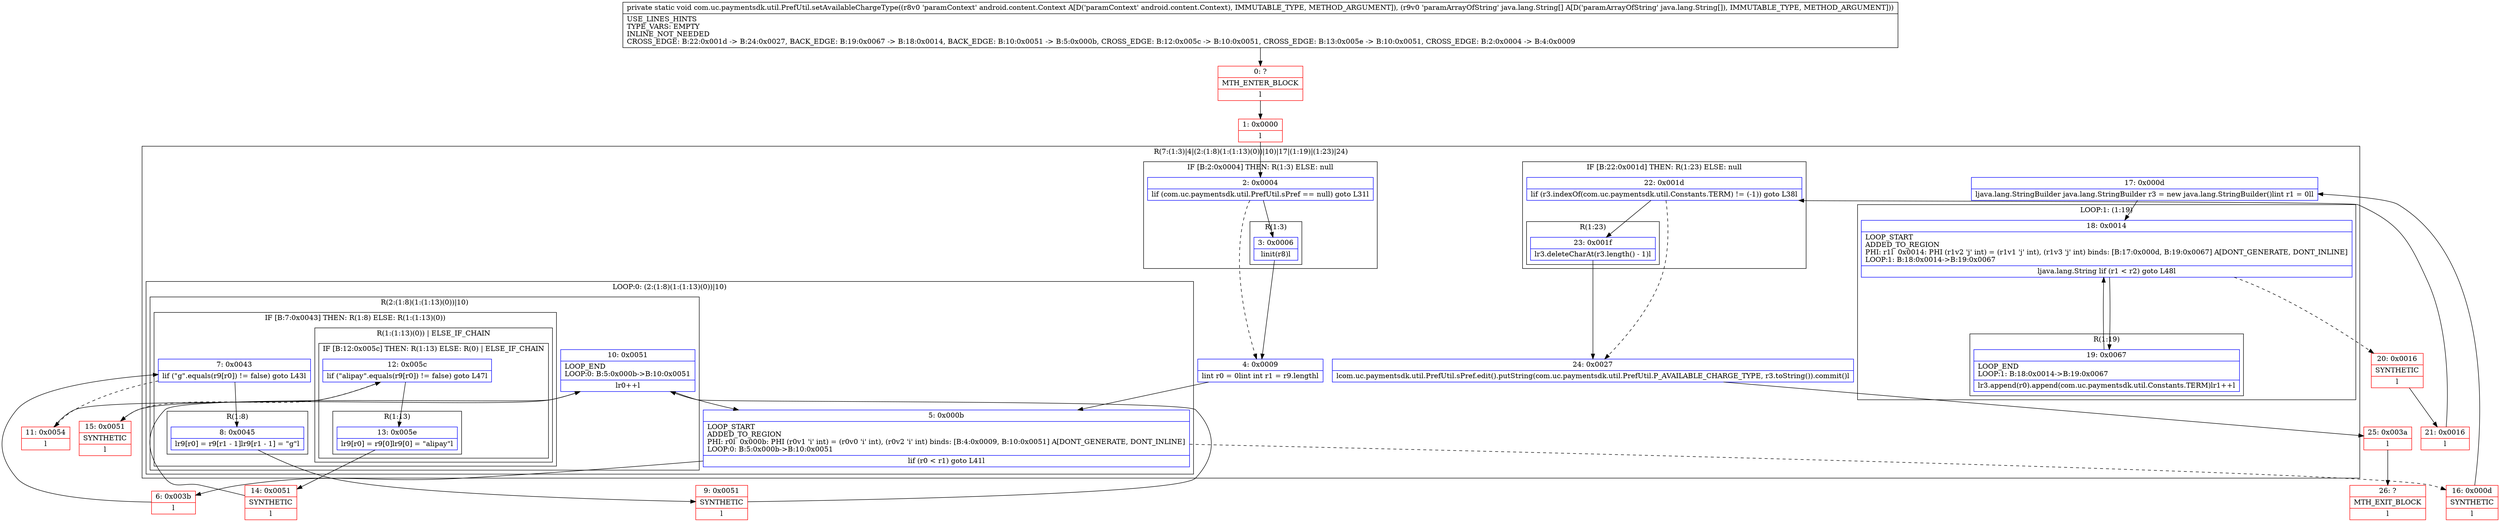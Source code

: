 digraph "CFG forcom.uc.paymentsdk.util.PrefUtil.setAvailableChargeType(Landroid\/content\/Context;[Ljava\/lang\/String;)V" {
subgraph cluster_Region_1331844125 {
label = "R(7:(1:3)|4|(2:(1:8)(1:(1:13)(0))|10)|17|(1:19)|(1:23)|24)";
node [shape=record,color=blue];
subgraph cluster_IfRegion_1815026796 {
label = "IF [B:2:0x0004] THEN: R(1:3) ELSE: null";
node [shape=record,color=blue];
Node_2 [shape=record,label="{2\:\ 0x0004|lif (com.uc.paymentsdk.util.PrefUtil.sPref == null) goto L31l}"];
subgraph cluster_Region_271467843 {
label = "R(1:3)";
node [shape=record,color=blue];
Node_3 [shape=record,label="{3\:\ 0x0006|linit(r8)l}"];
}
}
Node_4 [shape=record,label="{4\:\ 0x0009|lint r0 = 0lint int r1 = r9.lengthl}"];
subgraph cluster_LoopRegion_126818808 {
label = "LOOP:0: (2:(1:8)(1:(1:13)(0))|10)";
node [shape=record,color=blue];
Node_5 [shape=record,label="{5\:\ 0x000b|LOOP_START\lADDED_TO_REGION\lPHI: r0l  0x000b: PHI (r0v1 'i' int) = (r0v0 'i' int), (r0v2 'i' int) binds: [B:4:0x0009, B:10:0x0051] A[DONT_GENERATE, DONT_INLINE]\lLOOP:0: B:5:0x000b\-\>B:10:0x0051\l|lif (r0 \< r1) goto L41l}"];
subgraph cluster_Region_1856703043 {
label = "R(2:(1:8)(1:(1:13)(0))|10)";
node [shape=record,color=blue];
subgraph cluster_IfRegion_303002533 {
label = "IF [B:7:0x0043] THEN: R(1:8) ELSE: R(1:(1:13)(0))";
node [shape=record,color=blue];
Node_7 [shape=record,label="{7\:\ 0x0043|lif (\"g\".equals(r9[r0]) != false) goto L43l}"];
subgraph cluster_Region_1326452549 {
label = "R(1:8)";
node [shape=record,color=blue];
Node_8 [shape=record,label="{8\:\ 0x0045|lr9[r0] = r9[r1 \- 1]lr9[r1 \- 1] = \"g\"l}"];
}
subgraph cluster_Region_1431905417 {
label = "R(1:(1:13)(0)) | ELSE_IF_CHAIN\l";
node [shape=record,color=blue];
subgraph cluster_IfRegion_808423302 {
label = "IF [B:12:0x005c] THEN: R(1:13) ELSE: R(0) | ELSE_IF_CHAIN\l";
node [shape=record,color=blue];
Node_12 [shape=record,label="{12\:\ 0x005c|lif (\"alipay\".equals(r9[r0]) != false) goto L47l}"];
subgraph cluster_Region_115372754 {
label = "R(1:13)";
node [shape=record,color=blue];
Node_13 [shape=record,label="{13\:\ 0x005e|lr9[r0] = r9[0]lr9[0] = \"alipay\"l}"];
}
subgraph cluster_Region_1832104 {
label = "R(0)";
node [shape=record,color=blue];
}
}
}
}
Node_10 [shape=record,label="{10\:\ 0x0051|LOOP_END\lLOOP:0: B:5:0x000b\-\>B:10:0x0051\l|lr0++l}"];
}
}
Node_17 [shape=record,label="{17\:\ 0x000d|ljava.lang.StringBuilder java.lang.StringBuilder r3 = new java.lang.StringBuilder()lint r1 = 0ll}"];
subgraph cluster_LoopRegion_348341435 {
label = "LOOP:1: (1:19)";
node [shape=record,color=blue];
Node_18 [shape=record,label="{18\:\ 0x0014|LOOP_START\lADDED_TO_REGION\lPHI: r1l  0x0014: PHI (r1v2 'j' int) = (r1v1 'j' int), (r1v3 'j' int) binds: [B:17:0x000d, B:19:0x0067] A[DONT_GENERATE, DONT_INLINE]\lLOOP:1: B:18:0x0014\-\>B:19:0x0067\l|ljava.lang.String lif (r1 \< r2) goto L48l}"];
subgraph cluster_Region_1864084464 {
label = "R(1:19)";
node [shape=record,color=blue];
Node_19 [shape=record,label="{19\:\ 0x0067|LOOP_END\lLOOP:1: B:18:0x0014\-\>B:19:0x0067\l|lr3.append(r0).append(com.uc.paymentsdk.util.Constants.TERM)lr1++l}"];
}
}
subgraph cluster_IfRegion_540998513 {
label = "IF [B:22:0x001d] THEN: R(1:23) ELSE: null";
node [shape=record,color=blue];
Node_22 [shape=record,label="{22\:\ 0x001d|lif (r3.indexOf(com.uc.paymentsdk.util.Constants.TERM) != (\-1)) goto L38l}"];
subgraph cluster_Region_1822491471 {
label = "R(1:23)";
node [shape=record,color=blue];
Node_23 [shape=record,label="{23\:\ 0x001f|lr3.deleteCharAt(r3.length() \- 1)l}"];
}
}
Node_24 [shape=record,label="{24\:\ 0x0027|lcom.uc.paymentsdk.util.PrefUtil.sPref.edit().putString(com.uc.paymentsdk.util.PrefUtil.P_AVAILABLE_CHARGE_TYPE, r3.toString()).commit()l}"];
}
Node_0 [shape=record,color=red,label="{0\:\ ?|MTH_ENTER_BLOCK\l|l}"];
Node_1 [shape=record,color=red,label="{1\:\ 0x0000|l}"];
Node_6 [shape=record,color=red,label="{6\:\ 0x003b|l}"];
Node_9 [shape=record,color=red,label="{9\:\ 0x0051|SYNTHETIC\l|l}"];
Node_11 [shape=record,color=red,label="{11\:\ 0x0054|l}"];
Node_14 [shape=record,color=red,label="{14\:\ 0x0051|SYNTHETIC\l|l}"];
Node_15 [shape=record,color=red,label="{15\:\ 0x0051|SYNTHETIC\l|l}"];
Node_16 [shape=record,color=red,label="{16\:\ 0x000d|SYNTHETIC\l|l}"];
Node_20 [shape=record,color=red,label="{20\:\ 0x0016|SYNTHETIC\l|l}"];
Node_21 [shape=record,color=red,label="{21\:\ 0x0016|l}"];
Node_25 [shape=record,color=red,label="{25\:\ 0x003a|l}"];
Node_26 [shape=record,color=red,label="{26\:\ ?|MTH_EXIT_BLOCK\l|l}"];
MethodNode[shape=record,label="{private static void com.uc.paymentsdk.util.PrefUtil.setAvailableChargeType((r8v0 'paramContext' android.content.Context A[D('paramContext' android.content.Context), IMMUTABLE_TYPE, METHOD_ARGUMENT]), (r9v0 'paramArrayOfString' java.lang.String[] A[D('paramArrayOfString' java.lang.String[]), IMMUTABLE_TYPE, METHOD_ARGUMENT]))  | USE_LINES_HINTS\lTYPE_VARS: EMPTY\lINLINE_NOT_NEEDED\lCROSS_EDGE: B:22:0x001d \-\> B:24:0x0027, BACK_EDGE: B:19:0x0067 \-\> B:18:0x0014, BACK_EDGE: B:10:0x0051 \-\> B:5:0x000b, CROSS_EDGE: B:12:0x005c \-\> B:10:0x0051, CROSS_EDGE: B:13:0x005e \-\> B:10:0x0051, CROSS_EDGE: B:2:0x0004 \-\> B:4:0x0009\l}"];
MethodNode -> Node_0;
Node_2 -> Node_3;
Node_2 -> Node_4[style=dashed];
Node_3 -> Node_4;
Node_4 -> Node_5;
Node_5 -> Node_6;
Node_5 -> Node_16[style=dashed];
Node_7 -> Node_8;
Node_7 -> Node_11[style=dashed];
Node_8 -> Node_9;
Node_12 -> Node_13;
Node_12 -> Node_15[style=dashed];
Node_13 -> Node_14;
Node_10 -> Node_5;
Node_17 -> Node_18;
Node_18 -> Node_19;
Node_18 -> Node_20[style=dashed];
Node_19 -> Node_18;
Node_22 -> Node_23;
Node_22 -> Node_24[style=dashed];
Node_23 -> Node_24;
Node_24 -> Node_25;
Node_0 -> Node_1;
Node_1 -> Node_2;
Node_6 -> Node_7;
Node_9 -> Node_10;
Node_11 -> Node_12;
Node_14 -> Node_10;
Node_15 -> Node_10;
Node_16 -> Node_17;
Node_20 -> Node_21;
Node_21 -> Node_22;
Node_25 -> Node_26;
}

